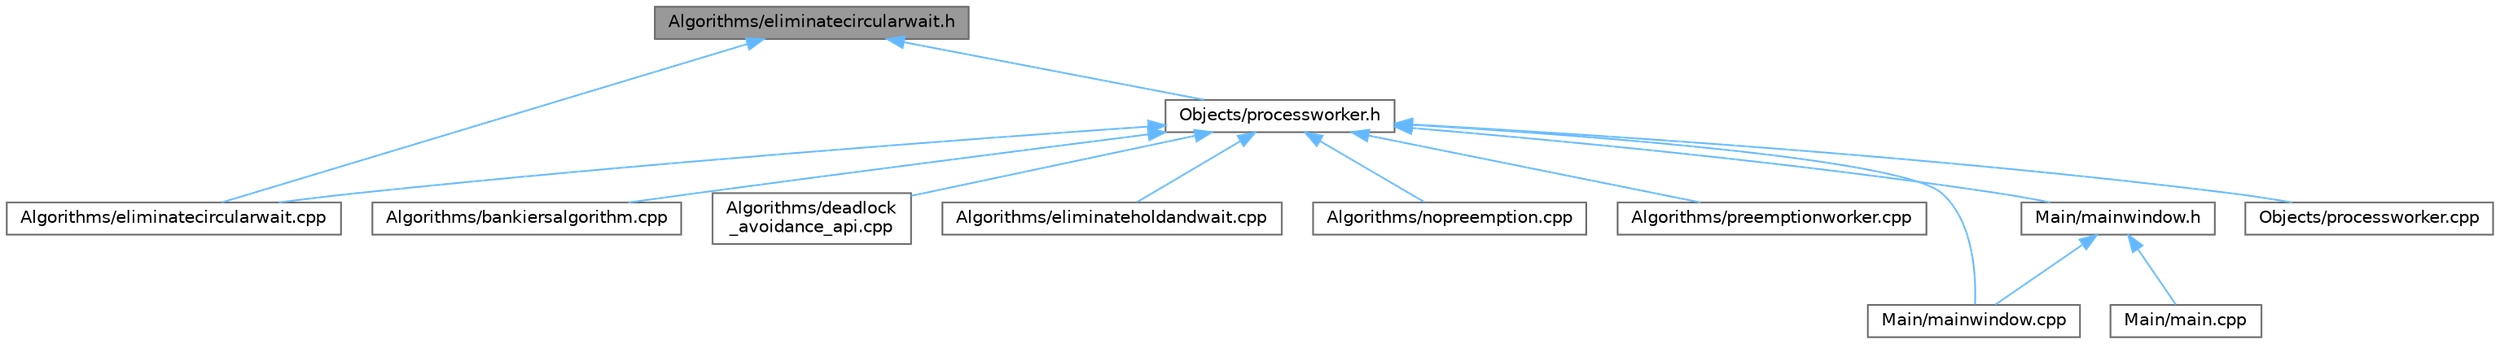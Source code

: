 digraph "Algorithms/eliminatecircularwait.h"
{
 // LATEX_PDF_SIZE
  bgcolor="transparent";
  edge [fontname=Helvetica,fontsize=10,labelfontname=Helvetica,labelfontsize=10];
  node [fontname=Helvetica,fontsize=10,shape=box,height=0.2,width=0.4];
  Node1 [id="Node000001",label="Algorithms/eliminatecircularwait.h",height=0.2,width=0.4,color="gray40", fillcolor="grey60", style="filled", fontcolor="black",tooltip=" "];
  Node1 -> Node2 [id="edge14_Node000001_Node000002",dir="back",color="steelblue1",style="solid",tooltip=" "];
  Node2 [id="Node000002",label="Algorithms/eliminatecircularwait.cpp",height=0.2,width=0.4,color="grey40", fillcolor="white", style="filled",URL="$eliminatecircularwait_8cpp.html",tooltip=" "];
  Node1 -> Node3 [id="edge15_Node000001_Node000003",dir="back",color="steelblue1",style="solid",tooltip=" "];
  Node3 [id="Node000003",label="Objects/processworker.h",height=0.2,width=0.4,color="grey40", fillcolor="white", style="filled",URL="$processworker_8h.html",tooltip=" "];
  Node3 -> Node4 [id="edge16_Node000003_Node000004",dir="back",color="steelblue1",style="solid",tooltip=" "];
  Node4 [id="Node000004",label="Algorithms/bankiersalgorithm.cpp",height=0.2,width=0.4,color="grey40", fillcolor="white", style="filled",URL="$bankiersalgorithm_8cpp.html",tooltip=" "];
  Node3 -> Node5 [id="edge17_Node000003_Node000005",dir="back",color="steelblue1",style="solid",tooltip=" "];
  Node5 [id="Node000005",label="Algorithms/deadlock\l_avoidance_api.cpp",height=0.2,width=0.4,color="grey40", fillcolor="white", style="filled",URL="$deadlock__avoidance__api_8cpp.html",tooltip=" "];
  Node3 -> Node2 [id="edge18_Node000003_Node000002",dir="back",color="steelblue1",style="solid",tooltip=" "];
  Node3 -> Node6 [id="edge19_Node000003_Node000006",dir="back",color="steelblue1",style="solid",tooltip=" "];
  Node6 [id="Node000006",label="Algorithms/eliminateholdandwait.cpp",height=0.2,width=0.4,color="grey40", fillcolor="white", style="filled",URL="$eliminateholdandwait_8cpp.html",tooltip=" "];
  Node3 -> Node7 [id="edge20_Node000003_Node000007",dir="back",color="steelblue1",style="solid",tooltip=" "];
  Node7 [id="Node000007",label="Algorithms/nopreemption.cpp",height=0.2,width=0.4,color="grey40", fillcolor="white", style="filled",URL="$nopreemption_8cpp.html",tooltip=" "];
  Node3 -> Node8 [id="edge21_Node000003_Node000008",dir="back",color="steelblue1",style="solid",tooltip=" "];
  Node8 [id="Node000008",label="Algorithms/preemptionworker.cpp",height=0.2,width=0.4,color="grey40", fillcolor="white", style="filled",URL="$preemptionworker_8cpp.html",tooltip=" "];
  Node3 -> Node9 [id="edge22_Node000003_Node000009",dir="back",color="steelblue1",style="solid",tooltip=" "];
  Node9 [id="Node000009",label="Main/mainwindow.cpp",height=0.2,width=0.4,color="grey40", fillcolor="white", style="filled",URL="$mainwindow_8cpp.html",tooltip=" "];
  Node3 -> Node10 [id="edge23_Node000003_Node000010",dir="back",color="steelblue1",style="solid",tooltip=" "];
  Node10 [id="Node000010",label="Main/mainwindow.h",height=0.2,width=0.4,color="grey40", fillcolor="white", style="filled",URL="$mainwindow_8h.html",tooltip=" "];
  Node10 -> Node11 [id="edge24_Node000010_Node000011",dir="back",color="steelblue1",style="solid",tooltip=" "];
  Node11 [id="Node000011",label="Main/main.cpp",height=0.2,width=0.4,color="grey40", fillcolor="white", style="filled",URL="$main_8cpp.html",tooltip=" "];
  Node10 -> Node9 [id="edge25_Node000010_Node000009",dir="back",color="steelblue1",style="solid",tooltip=" "];
  Node3 -> Node12 [id="edge26_Node000003_Node000012",dir="back",color="steelblue1",style="solid",tooltip=" "];
  Node12 [id="Node000012",label="Objects/processworker.cpp",height=0.2,width=0.4,color="grey40", fillcolor="white", style="filled",URL="$processworker_8cpp.html",tooltip=" "];
}
